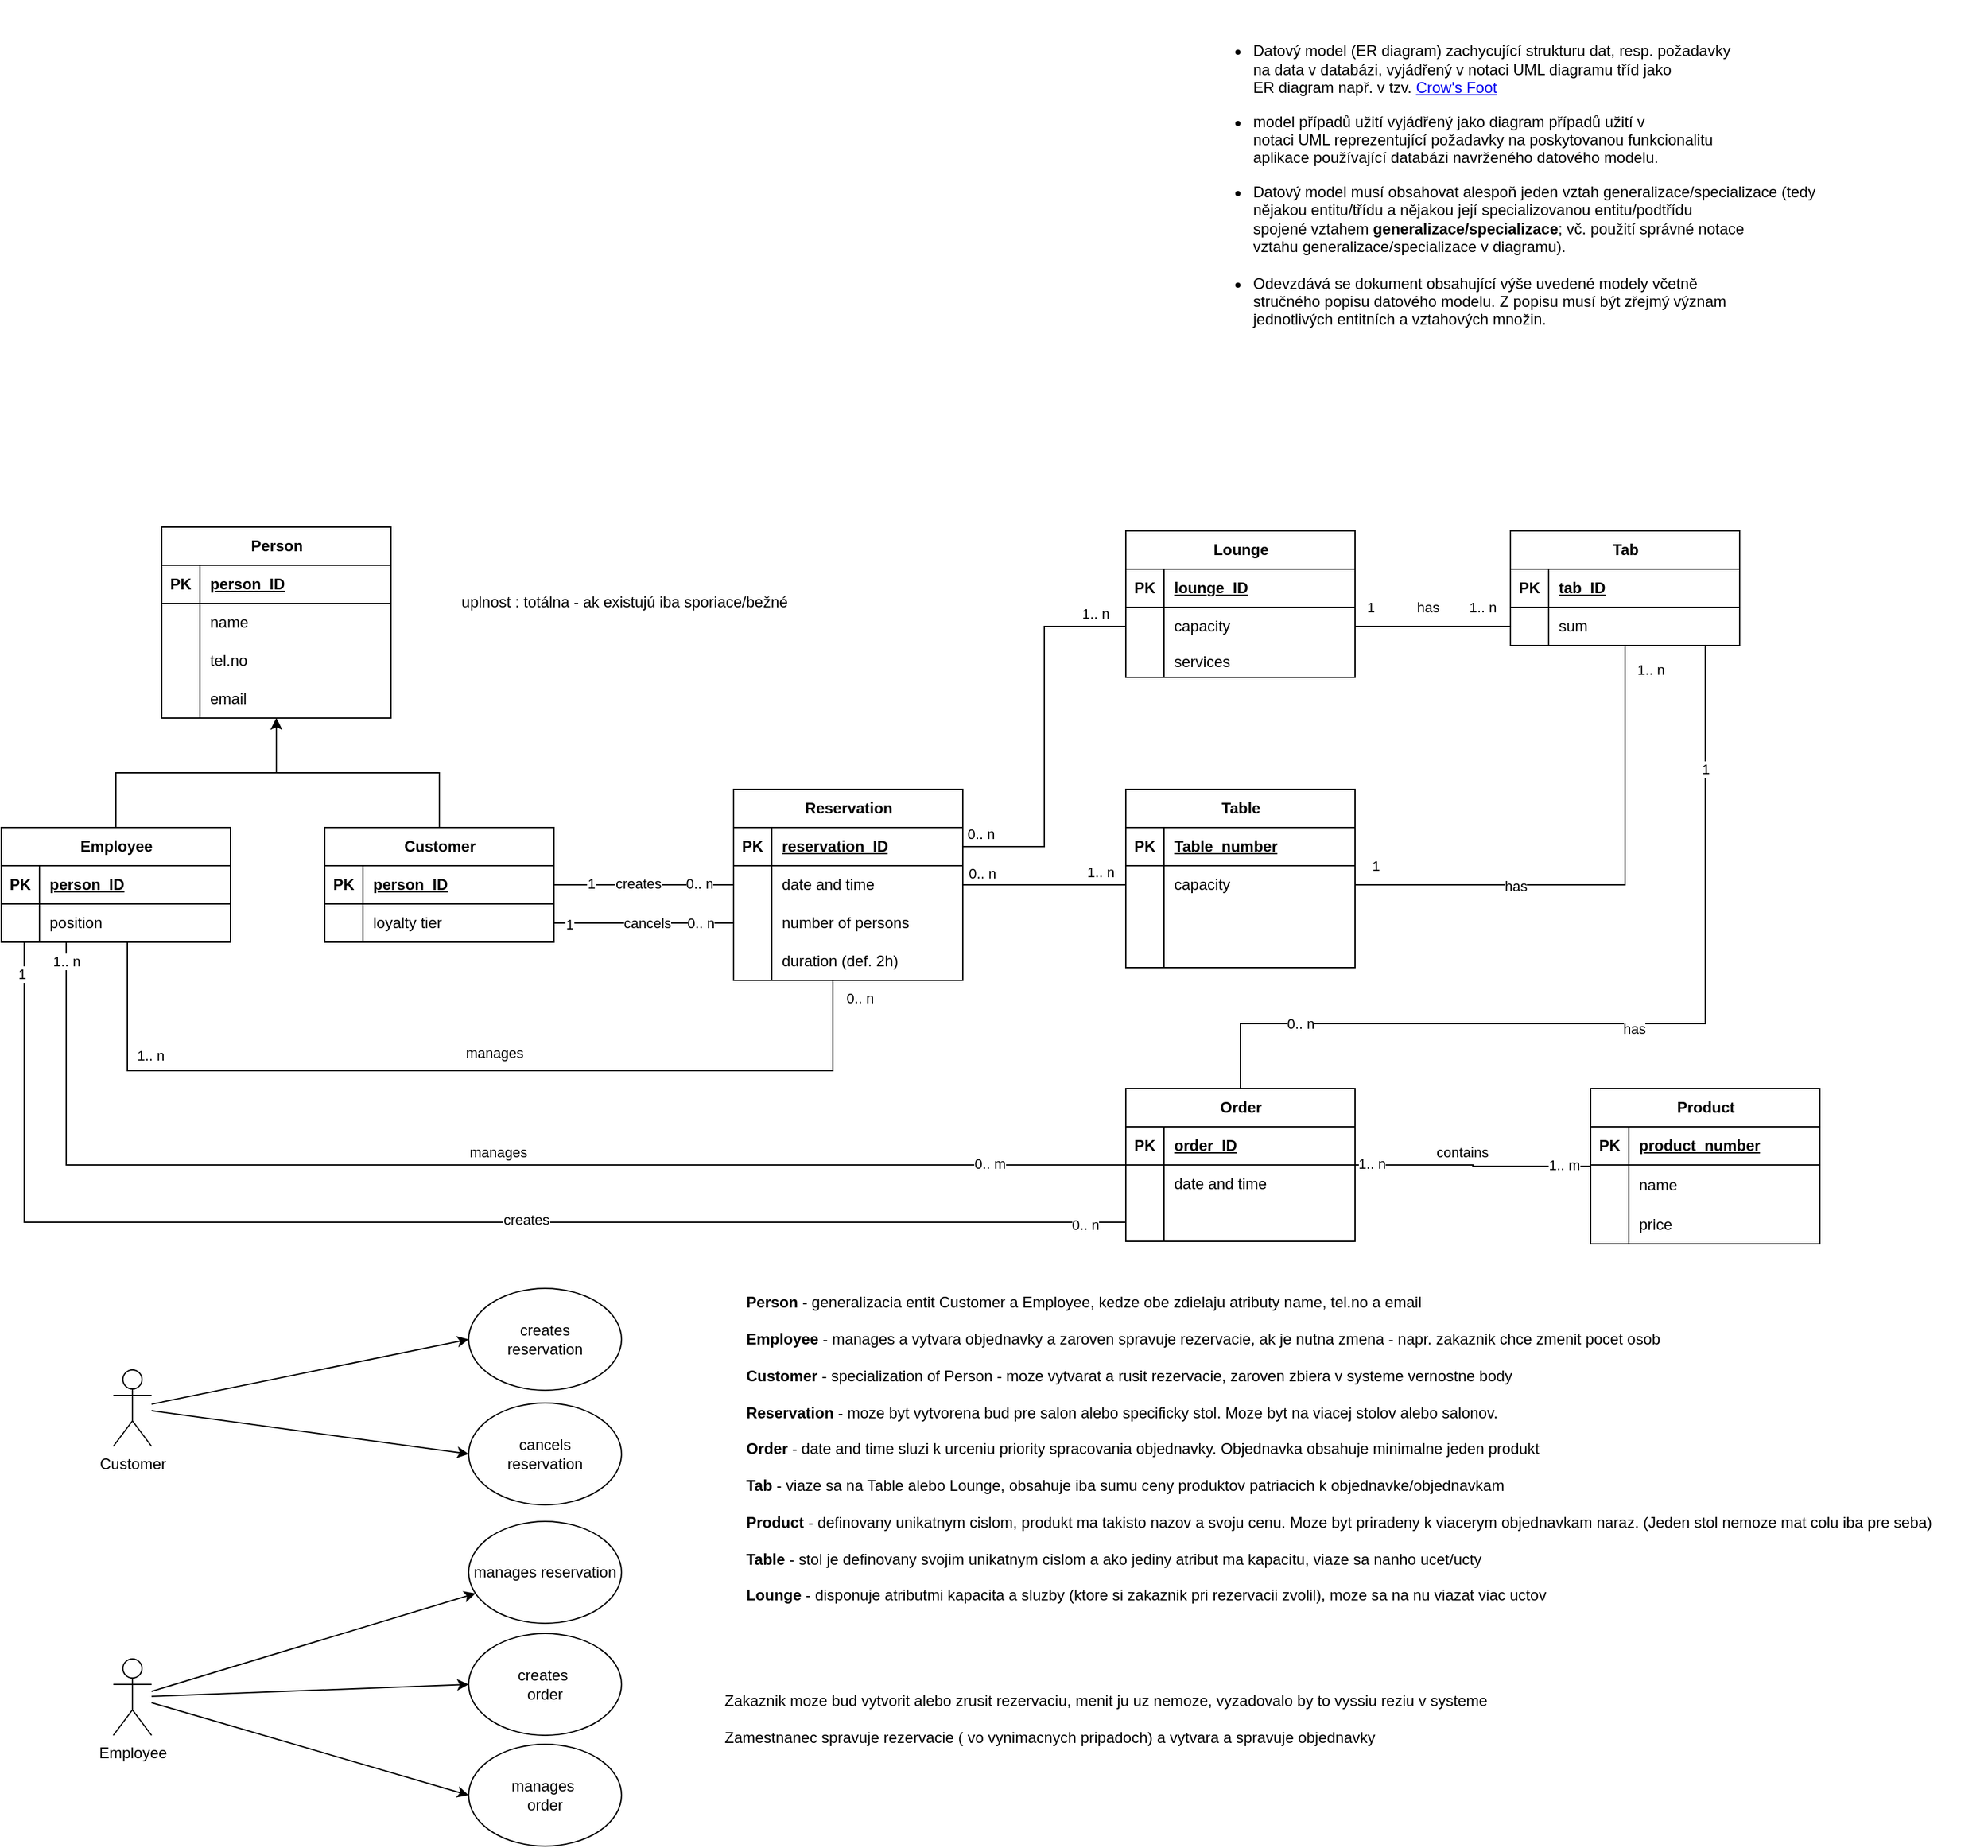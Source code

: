 <mxfile version="26.1.0">
  <diagram id="R2lEEEUBdFMjLlhIrx00" name="Page-1">
    <mxGraphModel dx="3267" dy="1319" grid="0" gridSize="10" guides="1" tooltips="1" connect="1" arrows="1" fold="1" page="1" pageScale="1" pageWidth="827" pageHeight="1169" math="0" shadow="0" extFonts="Permanent Marker^https://fonts.googleapis.com/css?family=Permanent+Marker">
      <root>
        <mxCell id="0" />
        <mxCell id="1" parent="0" />
        <UserObject label="&lt;ul id=&quot;yui_3_18_1_1_1740597586929_71&quot;&gt;&lt;br&gt;&lt;li id=&quot;yui_3_18_1_1_1740597586929_70&quot;&gt;Datový model (ER diagram) zachycující strukturu dat, resp. požadavky&lt;br&gt; na data v databázi, vyjádřený v notaci UML diagramu tříd jako &lt;br&gt;ER diagram např. v tzv. &lt;a href=&quot;https://cs.wikipedia.org/wiki/Entity-relationship_model#Crow.27s_Foot&quot;&gt;Crow&#39;s Foot&lt;/a&gt;&lt;/li&gt;&lt;/ul&gt;&lt;ul id=&quot;yui_3_18_1_1_1740597586929_71&quot;&gt;&lt;li id=&quot;yui_3_18_1_1_1740597586929_70&quot;&gt;model případů užití vyjádřený jako diagram případů užití v &lt;br&gt;notaci UML reprezentující požadavky na poskytovanou funkcionalitu &lt;br&gt;aplikace používající databázi navrženého datového modelu. &lt;br&gt;&lt;/li&gt;&lt;/ul&gt;&lt;ul id=&quot;yui_3_18_1_1_1740597586929_71&quot;&gt;&lt;li id=&quot;yui_3_18_1_1_1740597586929_70&quot;&gt;Datový model musí obsahovat alespoň jeden vztah generalizace/specializace (tedy &lt;br&gt;nějakou entitu/třídu a nějakou její specializovanou entitu/podtřídu &lt;br&gt;spojené vztahem &lt;b&gt;generalizace/specializace&lt;/b&gt;; vč. použití správné notace &lt;br&gt;vztahu generalizace/specializace v diagramu).&lt;/li&gt;&lt;br&gt;&lt;li&gt;Odevzdává se dokument obsahující výše uvedené modely včetně &lt;br&gt;stručného popisu datového modelu. Z popisu musí být zřejmý význam &lt;br&gt;jednotlivých entitních a vztahových množin. &lt;/li&gt;&lt;/ul&gt;" id="PbNJtM7zfG2WfMYHAGxu-69">
          <mxCell style="text;whiteSpace=wrap;html=1;" parent="1" vertex="1">
            <mxGeometry x="218" y="45" width="560" height="260" as="geometry" />
          </mxCell>
        </UserObject>
        <mxCell id="R0sbE4rKCFODCUOeHEeG-19" style="edgeStyle=orthogonalEdgeStyle;rounded=0;orthogonalLoop=1;jettySize=auto;html=1;" parent="1" source="PbNJtM7zfG2WfMYHAGxu-70" target="R0sbE4rKCFODCUOeHEeG-6" edge="1">
          <mxGeometry relative="1" as="geometry" />
        </mxCell>
        <mxCell id="PbNJtM7zfG2WfMYHAGxu-70" value="&lt;div&gt;Customer&lt;/div&gt;" style="shape=table;startSize=30;container=1;collapsible=1;childLayout=tableLayout;fixedRows=1;rowLines=0;fontStyle=1;align=center;resizeLast=1;html=1;" parent="1" vertex="1">
          <mxGeometry x="-469" y="695" width="180" height="90" as="geometry" />
        </mxCell>
        <mxCell id="PbNJtM7zfG2WfMYHAGxu-71" value="" style="shape=tableRow;horizontal=0;startSize=0;swimlaneHead=0;swimlaneBody=0;fillColor=none;collapsible=0;dropTarget=0;points=[[0,0.5],[1,0.5]];portConstraint=eastwest;top=0;left=0;right=0;bottom=1;" parent="PbNJtM7zfG2WfMYHAGxu-70" vertex="1">
          <mxGeometry y="30" width="180" height="30" as="geometry" />
        </mxCell>
        <mxCell id="PbNJtM7zfG2WfMYHAGxu-72" value="PK" style="shape=partialRectangle;connectable=0;fillColor=none;top=0;left=0;bottom=0;right=0;fontStyle=1;overflow=hidden;whiteSpace=wrap;html=1;" parent="PbNJtM7zfG2WfMYHAGxu-71" vertex="1">
          <mxGeometry width="30" height="30" as="geometry">
            <mxRectangle width="30" height="30" as="alternateBounds" />
          </mxGeometry>
        </mxCell>
        <mxCell id="PbNJtM7zfG2WfMYHAGxu-73" value="person_ID" style="shape=partialRectangle;connectable=0;fillColor=none;top=0;left=0;bottom=0;right=0;align=left;spacingLeft=6;fontStyle=5;overflow=hidden;whiteSpace=wrap;html=1;" parent="PbNJtM7zfG2WfMYHAGxu-71" vertex="1">
          <mxGeometry x="30" width="150" height="30" as="geometry">
            <mxRectangle width="150" height="30" as="alternateBounds" />
          </mxGeometry>
        </mxCell>
        <mxCell id="PbNJtM7zfG2WfMYHAGxu-74" value="" style="shape=tableRow;horizontal=0;startSize=0;swimlaneHead=0;swimlaneBody=0;fillColor=none;collapsible=0;dropTarget=0;points=[[0,0.5],[1,0.5]];portConstraint=eastwest;top=0;left=0;right=0;bottom=0;" parent="PbNJtM7zfG2WfMYHAGxu-70" vertex="1">
          <mxGeometry y="60" width="180" height="30" as="geometry" />
        </mxCell>
        <mxCell id="PbNJtM7zfG2WfMYHAGxu-75" value="" style="shape=partialRectangle;connectable=0;fillColor=none;top=0;left=0;bottom=0;right=0;editable=1;overflow=hidden;whiteSpace=wrap;html=1;" parent="PbNJtM7zfG2WfMYHAGxu-74" vertex="1">
          <mxGeometry width="30" height="30" as="geometry">
            <mxRectangle width="30" height="30" as="alternateBounds" />
          </mxGeometry>
        </mxCell>
        <mxCell id="PbNJtM7zfG2WfMYHAGxu-76" value="loyalty tier" style="shape=partialRectangle;connectable=0;fillColor=none;top=0;left=0;bottom=0;right=0;align=left;spacingLeft=6;overflow=hidden;whiteSpace=wrap;html=1;" parent="PbNJtM7zfG2WfMYHAGxu-74" vertex="1">
          <mxGeometry x="30" width="150" height="30" as="geometry">
            <mxRectangle width="150" height="30" as="alternateBounds" />
          </mxGeometry>
        </mxCell>
        <mxCell id="G8_qOVzDnZ8bcjeu0tP2-45" style="edgeStyle=orthogonalEdgeStyle;rounded=0;orthogonalLoop=1;jettySize=auto;html=1;endArrow=none;endFill=0;" parent="1" source="PbNJtM7zfG2WfMYHAGxu-83" target="PbNJtM7zfG2WfMYHAGxu-100" edge="1">
          <mxGeometry relative="1" as="geometry" />
        </mxCell>
        <mxCell id="G8_qOVzDnZ8bcjeu0tP2-46" value="0.. n" style="edgeLabel;html=1;align=center;verticalAlign=middle;resizable=0;points=[];" parent="G8_qOVzDnZ8bcjeu0tP2-45" vertex="1" connectable="0">
          <mxGeometry x="-0.819" y="2" relative="1" as="geometry">
            <mxPoint x="3" y="-7" as="offset" />
          </mxGeometry>
        </mxCell>
        <mxCell id="G8_qOVzDnZ8bcjeu0tP2-47" value="1.. n" style="edgeLabel;html=1;align=center;verticalAlign=middle;resizable=0;points=[];" parent="G8_qOVzDnZ8bcjeu0tP2-45" vertex="1" connectable="0">
          <mxGeometry x="0.595" y="2" relative="1" as="geometry">
            <mxPoint x="6" y="-8" as="offset" />
          </mxGeometry>
        </mxCell>
        <mxCell id="PbNJtM7zfG2WfMYHAGxu-83" value="Reservation" style="shape=table;startSize=30;container=1;collapsible=1;childLayout=tableLayout;fixedRows=1;rowLines=0;fontStyle=1;align=center;resizeLast=1;html=1;" parent="1" vertex="1">
          <mxGeometry x="-148" y="665.02" width="180" height="150" as="geometry" />
        </mxCell>
        <mxCell id="PbNJtM7zfG2WfMYHAGxu-84" value="" style="shape=tableRow;horizontal=0;startSize=0;swimlaneHead=0;swimlaneBody=0;fillColor=none;collapsible=0;dropTarget=0;points=[[0,0.5],[1,0.5]];portConstraint=eastwest;top=0;left=0;right=0;bottom=1;" parent="PbNJtM7zfG2WfMYHAGxu-83" vertex="1">
          <mxGeometry y="30" width="180" height="30" as="geometry" />
        </mxCell>
        <mxCell id="PbNJtM7zfG2WfMYHAGxu-85" value="PK" style="shape=partialRectangle;connectable=0;fillColor=none;top=0;left=0;bottom=0;right=0;fontStyle=1;overflow=hidden;whiteSpace=wrap;html=1;" parent="PbNJtM7zfG2WfMYHAGxu-84" vertex="1">
          <mxGeometry width="30" height="30" as="geometry">
            <mxRectangle width="30" height="30" as="alternateBounds" />
          </mxGeometry>
        </mxCell>
        <mxCell id="PbNJtM7zfG2WfMYHAGxu-86" value="reservation_ID" style="shape=partialRectangle;connectable=0;fillColor=none;top=0;left=0;bottom=0;right=0;align=left;spacingLeft=6;fontStyle=5;overflow=hidden;whiteSpace=wrap;html=1;" parent="PbNJtM7zfG2WfMYHAGxu-84" vertex="1">
          <mxGeometry x="30" width="150" height="30" as="geometry">
            <mxRectangle width="150" height="30" as="alternateBounds" />
          </mxGeometry>
        </mxCell>
        <mxCell id="PbNJtM7zfG2WfMYHAGxu-87" value="" style="shape=tableRow;horizontal=0;startSize=0;swimlaneHead=0;swimlaneBody=0;fillColor=none;collapsible=0;dropTarget=0;points=[[0,0.5],[1,0.5]];portConstraint=eastwest;top=0;left=0;right=0;bottom=0;" parent="PbNJtM7zfG2WfMYHAGxu-83" vertex="1">
          <mxGeometry y="60" width="180" height="30" as="geometry" />
        </mxCell>
        <mxCell id="PbNJtM7zfG2WfMYHAGxu-88" value="" style="shape=partialRectangle;connectable=0;fillColor=none;top=0;left=0;bottom=0;right=0;editable=1;overflow=hidden;whiteSpace=wrap;html=1;" parent="PbNJtM7zfG2WfMYHAGxu-87" vertex="1">
          <mxGeometry width="30" height="30" as="geometry">
            <mxRectangle width="30" height="30" as="alternateBounds" />
          </mxGeometry>
        </mxCell>
        <mxCell id="PbNJtM7zfG2WfMYHAGxu-89" value="d&lt;span style=&quot;background-color: transparent; color: light-dark(rgb(0, 0, 0), rgb(255, 255, 255));&quot;&gt;ate and time&lt;/span&gt;" style="shape=partialRectangle;connectable=0;fillColor=none;top=0;left=0;bottom=0;right=0;align=left;spacingLeft=6;overflow=hidden;whiteSpace=wrap;html=1;" parent="PbNJtM7zfG2WfMYHAGxu-87" vertex="1">
          <mxGeometry x="30" width="150" height="30" as="geometry">
            <mxRectangle width="150" height="30" as="alternateBounds" />
          </mxGeometry>
        </mxCell>
        <mxCell id="PbNJtM7zfG2WfMYHAGxu-90" value="" style="shape=tableRow;horizontal=0;startSize=0;swimlaneHead=0;swimlaneBody=0;fillColor=none;collapsible=0;dropTarget=0;points=[[0,0.5],[1,0.5]];portConstraint=eastwest;top=0;left=0;right=0;bottom=0;" parent="PbNJtM7zfG2WfMYHAGxu-83" vertex="1">
          <mxGeometry y="90" width="180" height="30" as="geometry" />
        </mxCell>
        <mxCell id="PbNJtM7zfG2WfMYHAGxu-91" value="" style="shape=partialRectangle;connectable=0;fillColor=none;top=0;left=0;bottom=0;right=0;editable=1;overflow=hidden;whiteSpace=wrap;html=1;" parent="PbNJtM7zfG2WfMYHAGxu-90" vertex="1">
          <mxGeometry width="30" height="30" as="geometry">
            <mxRectangle width="30" height="30" as="alternateBounds" />
          </mxGeometry>
        </mxCell>
        <mxCell id="PbNJtM7zfG2WfMYHAGxu-92" value="number of persons" style="shape=partialRectangle;connectable=0;fillColor=none;top=0;left=0;bottom=0;right=0;align=left;spacingLeft=6;overflow=hidden;whiteSpace=wrap;html=1;" parent="PbNJtM7zfG2WfMYHAGxu-90" vertex="1">
          <mxGeometry x="30" width="150" height="30" as="geometry">
            <mxRectangle width="150" height="30" as="alternateBounds" />
          </mxGeometry>
        </mxCell>
        <mxCell id="PbNJtM7zfG2WfMYHAGxu-93" value="" style="shape=tableRow;horizontal=0;startSize=0;swimlaneHead=0;swimlaneBody=0;fillColor=none;collapsible=0;dropTarget=0;points=[[0,0.5],[1,0.5]];portConstraint=eastwest;top=0;left=0;right=0;bottom=0;" parent="PbNJtM7zfG2WfMYHAGxu-83" vertex="1">
          <mxGeometry y="120" width="180" height="30" as="geometry" />
        </mxCell>
        <mxCell id="PbNJtM7zfG2WfMYHAGxu-94" value="" style="shape=partialRectangle;connectable=0;fillColor=none;top=0;left=0;bottom=0;right=0;editable=1;overflow=hidden;whiteSpace=wrap;html=1;" parent="PbNJtM7zfG2WfMYHAGxu-93" vertex="1">
          <mxGeometry width="30" height="30" as="geometry">
            <mxRectangle width="30" height="30" as="alternateBounds" />
          </mxGeometry>
        </mxCell>
        <mxCell id="PbNJtM7zfG2WfMYHAGxu-95" value="duration (def. 2h)" style="shape=partialRectangle;connectable=0;fillColor=none;top=0;left=0;bottom=0;right=0;align=left;spacingLeft=6;overflow=hidden;whiteSpace=wrap;html=1;" parent="PbNJtM7zfG2WfMYHAGxu-93" vertex="1">
          <mxGeometry x="30" width="150" height="30" as="geometry">
            <mxRectangle width="150" height="30" as="alternateBounds" />
          </mxGeometry>
        </mxCell>
        <mxCell id="PbNJtM7zfG2WfMYHAGxu-96" value="Table" style="shape=table;startSize=30;container=1;collapsible=1;childLayout=tableLayout;fixedRows=1;rowLines=0;fontStyle=1;align=center;resizeLast=1;html=1;" parent="1" vertex="1">
          <mxGeometry x="160" y="665.02" width="180" height="140" as="geometry" />
        </mxCell>
        <mxCell id="PbNJtM7zfG2WfMYHAGxu-97" value="" style="shape=tableRow;horizontal=0;startSize=0;swimlaneHead=0;swimlaneBody=0;fillColor=none;collapsible=0;dropTarget=0;points=[[0,0.5],[1,0.5]];portConstraint=eastwest;top=0;left=0;right=0;bottom=1;" parent="PbNJtM7zfG2WfMYHAGxu-96" vertex="1">
          <mxGeometry y="30" width="180" height="30" as="geometry" />
        </mxCell>
        <mxCell id="PbNJtM7zfG2WfMYHAGxu-98" value="PK" style="shape=partialRectangle;connectable=0;fillColor=none;top=0;left=0;bottom=0;right=0;fontStyle=1;overflow=hidden;whiteSpace=wrap;html=1;" parent="PbNJtM7zfG2WfMYHAGxu-97" vertex="1">
          <mxGeometry width="30" height="30" as="geometry">
            <mxRectangle width="30" height="30" as="alternateBounds" />
          </mxGeometry>
        </mxCell>
        <mxCell id="PbNJtM7zfG2WfMYHAGxu-99" value="Table_number" style="shape=partialRectangle;connectable=0;fillColor=none;top=0;left=0;bottom=0;right=0;align=left;spacingLeft=6;fontStyle=5;overflow=hidden;whiteSpace=wrap;html=1;" parent="PbNJtM7zfG2WfMYHAGxu-97" vertex="1">
          <mxGeometry x="30" width="150" height="30" as="geometry">
            <mxRectangle width="150" height="30" as="alternateBounds" />
          </mxGeometry>
        </mxCell>
        <mxCell id="PbNJtM7zfG2WfMYHAGxu-100" value="" style="shape=tableRow;horizontal=0;startSize=0;swimlaneHead=0;swimlaneBody=0;fillColor=none;collapsible=0;dropTarget=0;points=[[0,0.5],[1,0.5]];portConstraint=eastwest;top=0;left=0;right=0;bottom=0;" parent="PbNJtM7zfG2WfMYHAGxu-96" vertex="1">
          <mxGeometry y="60" width="180" height="30" as="geometry" />
        </mxCell>
        <mxCell id="PbNJtM7zfG2WfMYHAGxu-101" value="" style="shape=partialRectangle;connectable=0;fillColor=none;top=0;left=0;bottom=0;right=0;editable=1;overflow=hidden;whiteSpace=wrap;html=1;" parent="PbNJtM7zfG2WfMYHAGxu-100" vertex="1">
          <mxGeometry width="30" height="30" as="geometry">
            <mxRectangle width="30" height="30" as="alternateBounds" />
          </mxGeometry>
        </mxCell>
        <mxCell id="PbNJtM7zfG2WfMYHAGxu-102" value="capacity" style="shape=partialRectangle;connectable=0;fillColor=none;top=0;left=0;bottom=0;right=0;align=left;spacingLeft=6;overflow=hidden;whiteSpace=wrap;html=1;" parent="PbNJtM7zfG2WfMYHAGxu-100" vertex="1">
          <mxGeometry x="30" width="150" height="30" as="geometry">
            <mxRectangle width="150" height="30" as="alternateBounds" />
          </mxGeometry>
        </mxCell>
        <mxCell id="PbNJtM7zfG2WfMYHAGxu-103" value="" style="shape=tableRow;horizontal=0;startSize=0;swimlaneHead=0;swimlaneBody=0;fillColor=none;collapsible=0;dropTarget=0;points=[[0,0.5],[1,0.5]];portConstraint=eastwest;top=0;left=0;right=0;bottom=0;" parent="PbNJtM7zfG2WfMYHAGxu-96" vertex="1">
          <mxGeometry y="90" width="180" height="30" as="geometry" />
        </mxCell>
        <mxCell id="PbNJtM7zfG2WfMYHAGxu-104" value="" style="shape=partialRectangle;connectable=0;fillColor=none;top=0;left=0;bottom=0;right=0;editable=1;overflow=hidden;whiteSpace=wrap;html=1;" parent="PbNJtM7zfG2WfMYHAGxu-103" vertex="1">
          <mxGeometry width="30" height="30" as="geometry">
            <mxRectangle width="30" height="30" as="alternateBounds" />
          </mxGeometry>
        </mxCell>
        <mxCell id="PbNJtM7zfG2WfMYHAGxu-105" value="" style="shape=partialRectangle;connectable=0;fillColor=none;top=0;left=0;bottom=0;right=0;align=left;spacingLeft=6;overflow=hidden;whiteSpace=wrap;html=1;" parent="PbNJtM7zfG2WfMYHAGxu-103" vertex="1">
          <mxGeometry x="30" width="150" height="30" as="geometry">
            <mxRectangle width="150" height="30" as="alternateBounds" />
          </mxGeometry>
        </mxCell>
        <mxCell id="PbNJtM7zfG2WfMYHAGxu-106" value="" style="shape=tableRow;horizontal=0;startSize=0;swimlaneHead=0;swimlaneBody=0;fillColor=none;collapsible=0;dropTarget=0;points=[[0,0.5],[1,0.5]];portConstraint=eastwest;top=0;left=0;right=0;bottom=0;" parent="PbNJtM7zfG2WfMYHAGxu-96" vertex="1">
          <mxGeometry y="120" width="180" height="20" as="geometry" />
        </mxCell>
        <mxCell id="PbNJtM7zfG2WfMYHAGxu-107" value="" style="shape=partialRectangle;connectable=0;fillColor=none;top=0;left=0;bottom=0;right=0;editable=1;overflow=hidden;whiteSpace=wrap;html=1;" parent="PbNJtM7zfG2WfMYHAGxu-106" vertex="1">
          <mxGeometry width="30" height="20" as="geometry">
            <mxRectangle width="30" height="20" as="alternateBounds" />
          </mxGeometry>
        </mxCell>
        <mxCell id="PbNJtM7zfG2WfMYHAGxu-108" value="" style="shape=partialRectangle;connectable=0;fillColor=none;top=0;left=0;bottom=0;right=0;align=left;spacingLeft=6;overflow=hidden;whiteSpace=wrap;html=1;" parent="PbNJtM7zfG2WfMYHAGxu-106" vertex="1">
          <mxGeometry x="30" width="150" height="20" as="geometry">
            <mxRectangle width="150" height="20" as="alternateBounds" />
          </mxGeometry>
        </mxCell>
        <mxCell id="PbNJtM7zfG2WfMYHAGxu-122" value="Product" style="shape=table;startSize=30;container=1;collapsible=1;childLayout=tableLayout;fixedRows=1;rowLines=0;fontStyle=1;align=center;resizeLast=1;html=1;" parent="1" vertex="1">
          <mxGeometry x="525" y="900" width="180" height="122.042" as="geometry">
            <mxRectangle x="380" y="340" width="80" height="30" as="alternateBounds" />
          </mxGeometry>
        </mxCell>
        <mxCell id="PbNJtM7zfG2WfMYHAGxu-123" value="" style="shape=tableRow;horizontal=0;startSize=0;swimlaneHead=0;swimlaneBody=0;fillColor=none;collapsible=0;dropTarget=0;points=[[0,0.5],[1,0.5]];portConstraint=eastwest;top=0;left=0;right=0;bottom=1;" parent="PbNJtM7zfG2WfMYHAGxu-122" vertex="1">
          <mxGeometry y="30" width="180" height="30" as="geometry" />
        </mxCell>
        <mxCell id="PbNJtM7zfG2WfMYHAGxu-124" value="PK" style="shape=partialRectangle;connectable=0;fillColor=none;top=0;left=0;bottom=0;right=0;fontStyle=1;overflow=hidden;whiteSpace=wrap;html=1;" parent="PbNJtM7zfG2WfMYHAGxu-123" vertex="1">
          <mxGeometry width="30" height="30" as="geometry">
            <mxRectangle width="30" height="30" as="alternateBounds" />
          </mxGeometry>
        </mxCell>
        <mxCell id="PbNJtM7zfG2WfMYHAGxu-125" value="product_number" style="shape=partialRectangle;connectable=0;fillColor=none;top=0;left=0;bottom=0;right=0;align=left;spacingLeft=6;fontStyle=5;overflow=hidden;whiteSpace=wrap;html=1;" parent="PbNJtM7zfG2WfMYHAGxu-123" vertex="1">
          <mxGeometry x="30" width="150" height="30" as="geometry">
            <mxRectangle width="150" height="30" as="alternateBounds" />
          </mxGeometry>
        </mxCell>
        <mxCell id="PbNJtM7zfG2WfMYHAGxu-126" value="" style="shape=tableRow;horizontal=0;startSize=0;swimlaneHead=0;swimlaneBody=0;fillColor=none;collapsible=0;dropTarget=0;points=[[0,0.5],[1,0.5]];portConstraint=eastwest;top=0;left=0;right=0;bottom=0;" parent="PbNJtM7zfG2WfMYHAGxu-122" vertex="1">
          <mxGeometry y="60" width="180" height="32" as="geometry" />
        </mxCell>
        <mxCell id="PbNJtM7zfG2WfMYHAGxu-127" value="" style="shape=partialRectangle;connectable=0;fillColor=none;top=0;left=0;bottom=0;right=0;editable=1;overflow=hidden;whiteSpace=wrap;html=1;" parent="PbNJtM7zfG2WfMYHAGxu-126" vertex="1">
          <mxGeometry width="30" height="32" as="geometry">
            <mxRectangle width="30" height="32" as="alternateBounds" />
          </mxGeometry>
        </mxCell>
        <mxCell id="PbNJtM7zfG2WfMYHAGxu-128" value="name" style="shape=partialRectangle;connectable=0;fillColor=none;top=0;left=0;bottom=0;right=0;align=left;spacingLeft=6;overflow=hidden;whiteSpace=wrap;html=1;" parent="PbNJtM7zfG2WfMYHAGxu-126" vertex="1">
          <mxGeometry x="30" width="150" height="32" as="geometry">
            <mxRectangle width="150" height="32" as="alternateBounds" />
          </mxGeometry>
        </mxCell>
        <mxCell id="PbNJtM7zfG2WfMYHAGxu-129" value="" style="shape=tableRow;horizontal=0;startSize=0;swimlaneHead=0;swimlaneBody=0;fillColor=none;collapsible=0;dropTarget=0;points=[[0,0.5],[1,0.5]];portConstraint=eastwest;top=0;left=0;right=0;bottom=0;" parent="PbNJtM7zfG2WfMYHAGxu-122" vertex="1">
          <mxGeometry y="92" width="180" height="30" as="geometry" />
        </mxCell>
        <mxCell id="PbNJtM7zfG2WfMYHAGxu-130" value="" style="shape=partialRectangle;connectable=0;fillColor=none;top=0;left=0;bottom=0;right=0;editable=1;overflow=hidden;whiteSpace=wrap;html=1;" parent="PbNJtM7zfG2WfMYHAGxu-129" vertex="1">
          <mxGeometry width="30" height="30" as="geometry">
            <mxRectangle width="30" height="30" as="alternateBounds" />
          </mxGeometry>
        </mxCell>
        <mxCell id="PbNJtM7zfG2WfMYHAGxu-131" value="price" style="shape=partialRectangle;connectable=0;fillColor=none;top=0;left=0;bottom=0;right=0;align=left;spacingLeft=6;overflow=hidden;whiteSpace=wrap;html=1;" parent="PbNJtM7zfG2WfMYHAGxu-129" vertex="1">
          <mxGeometry x="30" width="150" height="30" as="geometry">
            <mxRectangle width="150" height="30" as="alternateBounds" />
          </mxGeometry>
        </mxCell>
        <mxCell id="G8_qOVzDnZ8bcjeu0tP2-33" style="edgeStyle=orthogonalEdgeStyle;rounded=0;orthogonalLoop=1;jettySize=auto;html=1;endArrow=none;endFill=0;" parent="1" source="ev-QNoOPe0kuKehV-vWC-1" target="G8_qOVzDnZ8bcjeu0tP2-16" edge="1">
          <mxGeometry relative="1" as="geometry">
            <Array as="points">
              <mxPoint x="-672" y="960" />
            </Array>
          </mxGeometry>
        </mxCell>
        <mxCell id="G8_qOVzDnZ8bcjeu0tP2-34" value="1.. n" style="edgeLabel;html=1;align=center;verticalAlign=middle;resizable=0;points=[];" parent="G8_qOVzDnZ8bcjeu0tP2-33" vertex="1" connectable="0">
          <mxGeometry x="0.822" y="-1" relative="1" as="geometry">
            <mxPoint x="-1" y="-75" as="offset" />
          </mxGeometry>
        </mxCell>
        <mxCell id="G8_qOVzDnZ8bcjeu0tP2-35" value="0.. m" style="edgeLabel;html=1;align=center;verticalAlign=middle;resizable=0;points=[];" parent="G8_qOVzDnZ8bcjeu0tP2-33" vertex="1" connectable="0">
          <mxGeometry x="-0.787" y="-1" relative="1" as="geometry">
            <mxPoint as="offset" />
          </mxGeometry>
        </mxCell>
        <mxCell id="G8_qOVzDnZ8bcjeu0tP2-36" value="manages" style="edgeLabel;html=1;align=center;verticalAlign=middle;resizable=0;points=[];" parent="G8_qOVzDnZ8bcjeu0tP2-33" vertex="1" connectable="0">
          <mxGeometry x="-0.021" y="1" relative="1" as="geometry">
            <mxPoint y="-11" as="offset" />
          </mxGeometry>
        </mxCell>
        <mxCell id="G8_qOVzDnZ8bcjeu0tP2-38" style="edgeStyle=orthogonalEdgeStyle;rounded=0;orthogonalLoop=1;jettySize=auto;html=1;endArrow=none;endFill=0;" parent="1" source="ev-QNoOPe0kuKehV-vWC-1" target="PbNJtM7zfG2WfMYHAGxu-122" edge="1">
          <mxGeometry relative="1" as="geometry" />
        </mxCell>
        <mxCell id="G8_qOVzDnZ8bcjeu0tP2-39" value="1.. m" style="edgeLabel;html=1;align=center;verticalAlign=middle;resizable=0;points=[];" parent="G8_qOVzDnZ8bcjeu0tP2-38" vertex="1" connectable="0">
          <mxGeometry x="0.774" y="1" relative="1" as="geometry">
            <mxPoint as="offset" />
          </mxGeometry>
        </mxCell>
        <mxCell id="G8_qOVzDnZ8bcjeu0tP2-40" value="1.. n" style="edgeLabel;html=1;align=center;verticalAlign=middle;resizable=0;points=[];" parent="G8_qOVzDnZ8bcjeu0tP2-38" vertex="1" connectable="0">
          <mxGeometry x="-0.86" y="1" relative="1" as="geometry">
            <mxPoint as="offset" />
          </mxGeometry>
        </mxCell>
        <mxCell id="G8_qOVzDnZ8bcjeu0tP2-41" value="contains" style="edgeLabel;html=1;align=center;verticalAlign=middle;resizable=0;points=[];" parent="G8_qOVzDnZ8bcjeu0tP2-38" vertex="1" connectable="0">
          <mxGeometry x="-0.103" y="-1" relative="1" as="geometry">
            <mxPoint y="-11" as="offset" />
          </mxGeometry>
        </mxCell>
        <mxCell id="4YvVD3O5iODfQbF_6y3F-6" style="edgeStyle=orthogonalEdgeStyle;rounded=0;orthogonalLoop=1;jettySize=auto;html=1;endArrow=none;startFill=0;" edge="1" parent="1" source="ev-QNoOPe0kuKehV-vWC-1" target="ev-QNoOPe0kuKehV-vWC-40">
          <mxGeometry relative="1" as="geometry">
            <Array as="points">
              <mxPoint x="250" y="849" />
              <mxPoint x="615" y="849" />
            </Array>
          </mxGeometry>
        </mxCell>
        <mxCell id="4YvVD3O5iODfQbF_6y3F-7" value="has" style="edgeLabel;html=1;align=center;verticalAlign=middle;resizable=0;points=[];" vertex="1" connectable="0" parent="4YvVD3O5iODfQbF_6y3F-6">
          <mxGeometry x="0.008" y="-4" relative="1" as="geometry">
            <mxPoint as="offset" />
          </mxGeometry>
        </mxCell>
        <mxCell id="4YvVD3O5iODfQbF_6y3F-8" value="0.. n" style="edgeLabel;html=1;align=center;verticalAlign=middle;resizable=0;points=[];" vertex="1" connectable="0" parent="4YvVD3O5iODfQbF_6y3F-6">
          <mxGeometry x="-0.725" relative="1" as="geometry">
            <mxPoint as="offset" />
          </mxGeometry>
        </mxCell>
        <mxCell id="4YvVD3O5iODfQbF_6y3F-9" value="1" style="edgeLabel;html=1;align=center;verticalAlign=middle;resizable=0;points=[];" vertex="1" connectable="0" parent="4YvVD3O5iODfQbF_6y3F-6">
          <mxGeometry x="0.728" relative="1" as="geometry">
            <mxPoint as="offset" />
          </mxGeometry>
        </mxCell>
        <mxCell id="ev-QNoOPe0kuKehV-vWC-1" value="Order" style="shape=table;startSize=30;container=1;collapsible=1;childLayout=tableLayout;fixedRows=1;rowLines=0;fontStyle=1;align=center;resizeLast=1;html=1;" parent="1" vertex="1">
          <mxGeometry x="160" y="900" width="180" height="120" as="geometry" />
        </mxCell>
        <mxCell id="ev-QNoOPe0kuKehV-vWC-2" value="" style="shape=tableRow;horizontal=0;startSize=0;swimlaneHead=0;swimlaneBody=0;fillColor=none;collapsible=0;dropTarget=0;points=[[0,0.5],[1,0.5]];portConstraint=eastwest;top=0;left=0;right=0;bottom=1;" parent="ev-QNoOPe0kuKehV-vWC-1" vertex="1">
          <mxGeometry y="30" width="180" height="30" as="geometry" />
        </mxCell>
        <mxCell id="ev-QNoOPe0kuKehV-vWC-3" value="PK" style="shape=partialRectangle;connectable=0;fillColor=none;top=0;left=0;bottom=0;right=0;fontStyle=1;overflow=hidden;whiteSpace=wrap;html=1;" parent="ev-QNoOPe0kuKehV-vWC-2" vertex="1">
          <mxGeometry width="30" height="30" as="geometry">
            <mxRectangle width="30" height="30" as="alternateBounds" />
          </mxGeometry>
        </mxCell>
        <mxCell id="ev-QNoOPe0kuKehV-vWC-4" value="order_ID" style="shape=partialRectangle;connectable=0;fillColor=none;top=0;left=0;bottom=0;right=0;align=left;spacingLeft=6;fontStyle=5;overflow=hidden;whiteSpace=wrap;html=1;" parent="ev-QNoOPe0kuKehV-vWC-2" vertex="1">
          <mxGeometry x="30" width="150" height="30" as="geometry">
            <mxRectangle width="150" height="30" as="alternateBounds" />
          </mxGeometry>
        </mxCell>
        <mxCell id="ev-QNoOPe0kuKehV-vWC-5" value="" style="shape=tableRow;horizontal=0;startSize=0;swimlaneHead=0;swimlaneBody=0;fillColor=none;collapsible=0;dropTarget=0;points=[[0,0.5],[1,0.5]];portConstraint=eastwest;top=0;left=0;right=0;bottom=0;" parent="ev-QNoOPe0kuKehV-vWC-1" vertex="1">
          <mxGeometry y="60" width="180" height="30" as="geometry" />
        </mxCell>
        <mxCell id="ev-QNoOPe0kuKehV-vWC-6" value="" style="shape=partialRectangle;connectable=0;fillColor=none;top=0;left=0;bottom=0;right=0;editable=1;overflow=hidden;whiteSpace=wrap;html=1;" parent="ev-QNoOPe0kuKehV-vWC-5" vertex="1">
          <mxGeometry width="30" height="30" as="geometry">
            <mxRectangle width="30" height="30" as="alternateBounds" />
          </mxGeometry>
        </mxCell>
        <mxCell id="ev-QNoOPe0kuKehV-vWC-7" value="date and time" style="shape=partialRectangle;connectable=0;fillColor=none;top=0;left=0;bottom=0;right=0;align=left;spacingLeft=6;overflow=hidden;whiteSpace=wrap;html=1;" parent="ev-QNoOPe0kuKehV-vWC-5" vertex="1">
          <mxGeometry x="30" width="150" height="30" as="geometry">
            <mxRectangle width="150" height="30" as="alternateBounds" />
          </mxGeometry>
        </mxCell>
        <mxCell id="ev-QNoOPe0kuKehV-vWC-8" value="" style="shape=tableRow;horizontal=0;startSize=0;swimlaneHead=0;swimlaneBody=0;fillColor=none;collapsible=0;dropTarget=0;points=[[0,0.5],[1,0.5]];portConstraint=eastwest;top=0;left=0;right=0;bottom=0;" parent="ev-QNoOPe0kuKehV-vWC-1" vertex="1">
          <mxGeometry y="90" width="180" height="30" as="geometry" />
        </mxCell>
        <mxCell id="ev-QNoOPe0kuKehV-vWC-9" value="" style="shape=partialRectangle;connectable=0;fillColor=none;top=0;left=0;bottom=0;right=0;editable=1;overflow=hidden;whiteSpace=wrap;html=1;" parent="ev-QNoOPe0kuKehV-vWC-8" vertex="1">
          <mxGeometry width="30" height="30" as="geometry">
            <mxRectangle width="30" height="30" as="alternateBounds" />
          </mxGeometry>
        </mxCell>
        <mxCell id="ev-QNoOPe0kuKehV-vWC-10" value="" style="shape=partialRectangle;connectable=0;fillColor=none;top=0;left=0;bottom=0;right=0;align=left;spacingLeft=6;overflow=hidden;whiteSpace=wrap;html=1;" parent="ev-QNoOPe0kuKehV-vWC-8" vertex="1">
          <mxGeometry x="30" width="150" height="30" as="geometry">
            <mxRectangle width="150" height="30" as="alternateBounds" />
          </mxGeometry>
        </mxCell>
        <mxCell id="ev-QNoOPe0kuKehV-vWC-27" value="&lt;div&gt;Lounge&lt;/div&gt;" style="shape=table;startSize=30;container=1;collapsible=1;childLayout=tableLayout;fixedRows=1;rowLines=0;fontStyle=1;align=center;resizeLast=1;html=1;" parent="1" vertex="1">
          <mxGeometry x="160" y="462" width="180" height="115" as="geometry" />
        </mxCell>
        <mxCell id="ev-QNoOPe0kuKehV-vWC-28" value="" style="shape=tableRow;horizontal=0;startSize=0;swimlaneHead=0;swimlaneBody=0;fillColor=none;collapsible=0;dropTarget=0;points=[[0,0.5],[1,0.5]];portConstraint=eastwest;top=0;left=0;right=0;bottom=1;" parent="ev-QNoOPe0kuKehV-vWC-27" vertex="1">
          <mxGeometry y="30" width="180" height="30" as="geometry" />
        </mxCell>
        <mxCell id="ev-QNoOPe0kuKehV-vWC-29" value="PK" style="shape=partialRectangle;connectable=0;fillColor=none;top=0;left=0;bottom=0;right=0;fontStyle=1;overflow=hidden;whiteSpace=wrap;html=1;" parent="ev-QNoOPe0kuKehV-vWC-28" vertex="1">
          <mxGeometry width="30" height="30" as="geometry">
            <mxRectangle width="30" height="30" as="alternateBounds" />
          </mxGeometry>
        </mxCell>
        <mxCell id="ev-QNoOPe0kuKehV-vWC-30" value="&lt;div&gt;lounge_ID&lt;/div&gt;" style="shape=partialRectangle;connectable=0;fillColor=none;top=0;left=0;bottom=0;right=0;align=left;spacingLeft=6;fontStyle=5;overflow=hidden;whiteSpace=wrap;html=1;" parent="ev-QNoOPe0kuKehV-vWC-28" vertex="1">
          <mxGeometry x="30" width="150" height="30" as="geometry">
            <mxRectangle width="150" height="30" as="alternateBounds" />
          </mxGeometry>
        </mxCell>
        <mxCell id="ev-QNoOPe0kuKehV-vWC-31" value="" style="shape=tableRow;horizontal=0;startSize=0;swimlaneHead=0;swimlaneBody=0;fillColor=none;collapsible=0;dropTarget=0;points=[[0,0.5],[1,0.5]];portConstraint=eastwest;top=0;left=0;right=0;bottom=0;" parent="ev-QNoOPe0kuKehV-vWC-27" vertex="1">
          <mxGeometry y="60" width="180" height="30" as="geometry" />
        </mxCell>
        <mxCell id="ev-QNoOPe0kuKehV-vWC-32" value="" style="shape=partialRectangle;connectable=0;fillColor=none;top=0;left=0;bottom=0;right=0;editable=1;overflow=hidden;whiteSpace=wrap;html=1;" parent="ev-QNoOPe0kuKehV-vWC-31" vertex="1">
          <mxGeometry width="30" height="30" as="geometry">
            <mxRectangle width="30" height="30" as="alternateBounds" />
          </mxGeometry>
        </mxCell>
        <mxCell id="ev-QNoOPe0kuKehV-vWC-33" value="&lt;div&gt;capacity&lt;/div&gt;" style="shape=partialRectangle;connectable=0;fillColor=none;top=0;left=0;bottom=0;right=0;align=left;spacingLeft=6;overflow=hidden;whiteSpace=wrap;html=1;" parent="ev-QNoOPe0kuKehV-vWC-31" vertex="1">
          <mxGeometry x="30" width="150" height="30" as="geometry">
            <mxRectangle width="150" height="30" as="alternateBounds" />
          </mxGeometry>
        </mxCell>
        <mxCell id="ev-QNoOPe0kuKehV-vWC-34" value="" style="shape=tableRow;horizontal=0;startSize=0;swimlaneHead=0;swimlaneBody=0;fillColor=none;collapsible=0;dropTarget=0;points=[[0,0.5],[1,0.5]];portConstraint=eastwest;top=0;left=0;right=0;bottom=0;" parent="ev-QNoOPe0kuKehV-vWC-27" vertex="1">
          <mxGeometry y="90" width="180" height="25" as="geometry" />
        </mxCell>
        <mxCell id="ev-QNoOPe0kuKehV-vWC-35" value="" style="shape=partialRectangle;connectable=0;fillColor=none;top=0;left=0;bottom=0;right=0;editable=1;overflow=hidden;whiteSpace=wrap;html=1;" parent="ev-QNoOPe0kuKehV-vWC-34" vertex="1">
          <mxGeometry width="30" height="25" as="geometry">
            <mxRectangle width="30" height="25" as="alternateBounds" />
          </mxGeometry>
        </mxCell>
        <mxCell id="ev-QNoOPe0kuKehV-vWC-36" value="services" style="shape=partialRectangle;connectable=0;fillColor=none;top=0;left=0;bottom=0;right=0;align=left;spacingLeft=6;overflow=hidden;whiteSpace=wrap;html=1;" parent="ev-QNoOPe0kuKehV-vWC-34" vertex="1">
          <mxGeometry x="30" width="150" height="25" as="geometry">
            <mxRectangle width="150" height="25" as="alternateBounds" />
          </mxGeometry>
        </mxCell>
        <mxCell id="ev-QNoOPe0kuKehV-vWC-40" value="&lt;div&gt;Tab&lt;/div&gt;" style="shape=table;startSize=30;container=1;collapsible=1;childLayout=tableLayout;fixedRows=1;rowLines=0;fontStyle=1;align=center;resizeLast=1;html=1;" parent="1" vertex="1">
          <mxGeometry x="462" y="462" width="180" height="90" as="geometry" />
        </mxCell>
        <mxCell id="ev-QNoOPe0kuKehV-vWC-41" value="" style="shape=tableRow;horizontal=0;startSize=0;swimlaneHead=0;swimlaneBody=0;fillColor=none;collapsible=0;dropTarget=0;points=[[0,0.5],[1,0.5]];portConstraint=eastwest;top=0;left=0;right=0;bottom=1;" parent="ev-QNoOPe0kuKehV-vWC-40" vertex="1">
          <mxGeometry y="30" width="180" height="30" as="geometry" />
        </mxCell>
        <mxCell id="ev-QNoOPe0kuKehV-vWC-42" value="PK" style="shape=partialRectangle;connectable=0;fillColor=none;top=0;left=0;bottom=0;right=0;fontStyle=1;overflow=hidden;whiteSpace=wrap;html=1;" parent="ev-QNoOPe0kuKehV-vWC-41" vertex="1">
          <mxGeometry width="30" height="30" as="geometry">
            <mxRectangle width="30" height="30" as="alternateBounds" />
          </mxGeometry>
        </mxCell>
        <mxCell id="ev-QNoOPe0kuKehV-vWC-43" value="&lt;div&gt;tab_ID&lt;/div&gt;" style="shape=partialRectangle;connectable=0;fillColor=none;top=0;left=0;bottom=0;right=0;align=left;spacingLeft=6;fontStyle=5;overflow=hidden;whiteSpace=wrap;html=1;" parent="ev-QNoOPe0kuKehV-vWC-41" vertex="1">
          <mxGeometry x="30" width="150" height="30" as="geometry">
            <mxRectangle width="150" height="30" as="alternateBounds" />
          </mxGeometry>
        </mxCell>
        <mxCell id="ev-QNoOPe0kuKehV-vWC-44" value="" style="shape=tableRow;horizontal=0;startSize=0;swimlaneHead=0;swimlaneBody=0;fillColor=none;collapsible=0;dropTarget=0;points=[[0,0.5],[1,0.5]];portConstraint=eastwest;top=0;left=0;right=0;bottom=0;" parent="ev-QNoOPe0kuKehV-vWC-40" vertex="1">
          <mxGeometry y="60" width="180" height="30" as="geometry" />
        </mxCell>
        <mxCell id="ev-QNoOPe0kuKehV-vWC-45" value="" style="shape=partialRectangle;connectable=0;fillColor=none;top=0;left=0;bottom=0;right=0;editable=1;overflow=hidden;whiteSpace=wrap;html=1;" parent="ev-QNoOPe0kuKehV-vWC-44" vertex="1">
          <mxGeometry width="30" height="30" as="geometry">
            <mxRectangle width="30" height="30" as="alternateBounds" />
          </mxGeometry>
        </mxCell>
        <mxCell id="ev-QNoOPe0kuKehV-vWC-46" value="sum" style="shape=partialRectangle;connectable=0;fillColor=none;top=0;left=0;bottom=0;right=0;align=left;spacingLeft=6;overflow=hidden;whiteSpace=wrap;html=1;" parent="ev-QNoOPe0kuKehV-vWC-44" vertex="1">
          <mxGeometry x="30" width="150" height="30" as="geometry">
            <mxRectangle width="150" height="30" as="alternateBounds" />
          </mxGeometry>
        </mxCell>
        <mxCell id="G8_qOVzDnZ8bcjeu0tP2-26" style="edgeStyle=orthogonalEdgeStyle;rounded=0;orthogonalLoop=1;jettySize=auto;html=1;entryX=0.5;entryY=1;entryDx=0;entryDy=0;endArrow=none;endFill=0;" parent="1" source="G8_qOVzDnZ8bcjeu0tP2-16" target="PbNJtM7zfG2WfMYHAGxu-83" edge="1">
          <mxGeometry relative="1" as="geometry">
            <Array as="points">
              <mxPoint x="-624" y="886" />
              <mxPoint x="-70" y="886" />
            </Array>
          </mxGeometry>
        </mxCell>
        <mxCell id="G8_qOVzDnZ8bcjeu0tP2-28" value="manages" style="edgeLabel;html=1;align=center;verticalAlign=middle;resizable=0;points=[];" parent="G8_qOVzDnZ8bcjeu0tP2-26" vertex="1" connectable="0">
          <mxGeometry x="0.063" y="-1" relative="1" as="geometry">
            <mxPoint x="-3" y="-15" as="offset" />
          </mxGeometry>
        </mxCell>
        <mxCell id="G8_qOVzDnZ8bcjeu0tP2-29" value="0.. n" style="edgeLabel;html=1;align=center;verticalAlign=middle;resizable=0;points=[];" parent="G8_qOVzDnZ8bcjeu0tP2-26" vertex="1" connectable="0">
          <mxGeometry x="0.707" relative="1" as="geometry">
            <mxPoint x="46" y="-57" as="offset" />
          </mxGeometry>
        </mxCell>
        <mxCell id="G8_qOVzDnZ8bcjeu0tP2-30" value="1.. n" style="edgeLabel;html=1;align=center;verticalAlign=middle;resizable=0;points=[];" parent="G8_qOVzDnZ8bcjeu0tP2-26" vertex="1" connectable="0">
          <mxGeometry x="-0.709" y="-1" relative="1" as="geometry">
            <mxPoint x="11" y="-13" as="offset" />
          </mxGeometry>
        </mxCell>
        <mxCell id="R0sbE4rKCFODCUOeHEeG-20" style="edgeStyle=orthogonalEdgeStyle;rounded=0;orthogonalLoop=1;jettySize=auto;html=1;" parent="1" source="G8_qOVzDnZ8bcjeu0tP2-16" target="R0sbE4rKCFODCUOeHEeG-6" edge="1">
          <mxGeometry relative="1" as="geometry" />
        </mxCell>
        <mxCell id="G8_qOVzDnZ8bcjeu0tP2-16" value="Employee" style="shape=table;startSize=30;container=1;collapsible=1;childLayout=tableLayout;fixedRows=1;rowLines=0;fontStyle=1;align=center;resizeLast=1;html=1;" parent="1" vertex="1">
          <mxGeometry x="-723" y="695" width="180" height="90.042" as="geometry" />
        </mxCell>
        <mxCell id="G8_qOVzDnZ8bcjeu0tP2-17" value="" style="shape=tableRow;horizontal=0;startSize=0;swimlaneHead=0;swimlaneBody=0;fillColor=none;collapsible=0;dropTarget=0;points=[[0,0.5],[1,0.5]];portConstraint=eastwest;top=0;left=0;right=0;bottom=1;" parent="G8_qOVzDnZ8bcjeu0tP2-16" vertex="1">
          <mxGeometry y="30" width="180" height="30" as="geometry" />
        </mxCell>
        <mxCell id="G8_qOVzDnZ8bcjeu0tP2-18" value="PK" style="shape=partialRectangle;connectable=0;fillColor=none;top=0;left=0;bottom=0;right=0;fontStyle=1;overflow=hidden;whiteSpace=wrap;html=1;" parent="G8_qOVzDnZ8bcjeu0tP2-17" vertex="1">
          <mxGeometry width="30" height="30" as="geometry">
            <mxRectangle width="30" height="30" as="alternateBounds" />
          </mxGeometry>
        </mxCell>
        <mxCell id="G8_qOVzDnZ8bcjeu0tP2-19" value="person_ID" style="shape=partialRectangle;connectable=0;fillColor=none;top=0;left=0;bottom=0;right=0;align=left;spacingLeft=6;fontStyle=5;overflow=hidden;whiteSpace=wrap;html=1;" parent="G8_qOVzDnZ8bcjeu0tP2-17" vertex="1">
          <mxGeometry x="30" width="150" height="30" as="geometry">
            <mxRectangle width="150" height="30" as="alternateBounds" />
          </mxGeometry>
        </mxCell>
        <mxCell id="G8_qOVzDnZ8bcjeu0tP2-23" value="" style="shape=tableRow;horizontal=0;startSize=0;swimlaneHead=0;swimlaneBody=0;fillColor=none;collapsible=0;dropTarget=0;points=[[0,0.5],[1,0.5]];portConstraint=eastwest;top=0;left=0;right=0;bottom=0;" parent="G8_qOVzDnZ8bcjeu0tP2-16" vertex="1">
          <mxGeometry y="60" width="180" height="30" as="geometry" />
        </mxCell>
        <mxCell id="G8_qOVzDnZ8bcjeu0tP2-24" value="" style="shape=partialRectangle;connectable=0;fillColor=none;top=0;left=0;bottom=0;right=0;editable=1;overflow=hidden;whiteSpace=wrap;html=1;" parent="G8_qOVzDnZ8bcjeu0tP2-23" vertex="1">
          <mxGeometry width="30" height="30" as="geometry">
            <mxRectangle width="30" height="30" as="alternateBounds" />
          </mxGeometry>
        </mxCell>
        <mxCell id="G8_qOVzDnZ8bcjeu0tP2-25" value="position" style="shape=partialRectangle;connectable=0;fillColor=none;top=0;left=0;bottom=0;right=0;align=left;spacingLeft=6;overflow=hidden;whiteSpace=wrap;html=1;" parent="G8_qOVzDnZ8bcjeu0tP2-23" vertex="1">
          <mxGeometry x="30" width="150" height="30" as="geometry">
            <mxRectangle width="150" height="30" as="alternateBounds" />
          </mxGeometry>
        </mxCell>
        <mxCell id="G8_qOVzDnZ8bcjeu0tP2-42" style="edgeStyle=orthogonalEdgeStyle;rounded=0;orthogonalLoop=1;jettySize=auto;html=1;exitX=1;exitY=0.5;exitDx=0;exitDy=0;entryX=0;entryY=0.5;entryDx=0;entryDy=0;endArrow=none;endFill=0;" parent="1" source="PbNJtM7zfG2WfMYHAGxu-84" target="ev-QNoOPe0kuKehV-vWC-31" edge="1">
          <mxGeometry relative="1" as="geometry" />
        </mxCell>
        <mxCell id="G8_qOVzDnZ8bcjeu0tP2-43" value="1.. n" style="edgeLabel;html=1;align=center;verticalAlign=middle;resizable=0;points=[];" parent="G8_qOVzDnZ8bcjeu0tP2-42" vertex="1" connectable="0">
          <mxGeometry x="0.909" y="-1" relative="1" as="geometry">
            <mxPoint x="-11" y="-11" as="offset" />
          </mxGeometry>
        </mxCell>
        <mxCell id="G8_qOVzDnZ8bcjeu0tP2-44" value="0.. n" style="edgeLabel;html=1;align=center;verticalAlign=middle;resizable=0;points=[];" parent="G8_qOVzDnZ8bcjeu0tP2-42" vertex="1" connectable="0">
          <mxGeometry x="-0.907" y="2" relative="1" as="geometry">
            <mxPoint y="-8" as="offset" />
          </mxGeometry>
        </mxCell>
        <mxCell id="G8_qOVzDnZ8bcjeu0tP2-55" style="edgeStyle=orthogonalEdgeStyle;rounded=0;orthogonalLoop=1;jettySize=auto;html=1;endArrow=none;endFill=0;" parent="1" source="ev-QNoOPe0kuKehV-vWC-44" target="ev-QNoOPe0kuKehV-vWC-31" edge="1">
          <mxGeometry relative="1" as="geometry" />
        </mxCell>
        <mxCell id="G8_qOVzDnZ8bcjeu0tP2-56" value="1" style="edgeLabel;html=1;align=center;verticalAlign=middle;resizable=0;points=[];" parent="G8_qOVzDnZ8bcjeu0tP2-55" vertex="1" connectable="0">
          <mxGeometry x="0.658" y="-1" relative="1" as="geometry">
            <mxPoint x="-9" y="-14" as="offset" />
          </mxGeometry>
        </mxCell>
        <mxCell id="G8_qOVzDnZ8bcjeu0tP2-57" value="1.. n" style="edgeLabel;html=1;align=center;verticalAlign=middle;resizable=0;points=[];" parent="G8_qOVzDnZ8bcjeu0tP2-55" vertex="1" connectable="0">
          <mxGeometry x="-0.724" y="1" relative="1" as="geometry">
            <mxPoint x="-5" y="-16" as="offset" />
          </mxGeometry>
        </mxCell>
        <mxCell id="G8_qOVzDnZ8bcjeu0tP2-58" value="has" style="edgeLabel;html=1;align=center;verticalAlign=middle;resizable=0;points=[];" parent="G8_qOVzDnZ8bcjeu0tP2-55" vertex="1" connectable="0">
          <mxGeometry x="0.011" y="1" relative="1" as="geometry">
            <mxPoint x="-4" y="-16" as="offset" />
          </mxGeometry>
        </mxCell>
        <mxCell id="G8_qOVzDnZ8bcjeu0tP2-59" style="edgeStyle=orthogonalEdgeStyle;rounded=0;orthogonalLoop=1;jettySize=auto;html=1;endArrow=none;endFill=0;" parent="1" source="PbNJtM7zfG2WfMYHAGxu-100" target="ev-QNoOPe0kuKehV-vWC-40" edge="1">
          <mxGeometry relative="1" as="geometry" />
        </mxCell>
        <mxCell id="G8_qOVzDnZ8bcjeu0tP2-60" value="1.. n" style="edgeLabel;html=1;align=center;verticalAlign=middle;resizable=0;points=[];" parent="G8_qOVzDnZ8bcjeu0tP2-59" vertex="1" connectable="0">
          <mxGeometry x="0.933" y="-1" relative="1" as="geometry">
            <mxPoint x="19" y="5" as="offset" />
          </mxGeometry>
        </mxCell>
        <mxCell id="G8_qOVzDnZ8bcjeu0tP2-61" value="1" style="edgeLabel;html=1;align=center;verticalAlign=middle;resizable=0;points=[];" parent="G8_qOVzDnZ8bcjeu0tP2-59" vertex="1" connectable="0">
          <mxGeometry x="-0.921" y="1" relative="1" as="geometry">
            <mxPoint y="-14" as="offset" />
          </mxGeometry>
        </mxCell>
        <mxCell id="4YvVD3O5iODfQbF_6y3F-35" value="has" style="edgeLabel;html=1;align=center;verticalAlign=middle;resizable=0;points=[];" vertex="1" connectable="0" parent="G8_qOVzDnZ8bcjeu0tP2-59">
          <mxGeometry x="-0.371" y="-1" relative="1" as="geometry">
            <mxPoint as="offset" />
          </mxGeometry>
        </mxCell>
        <mxCell id="R0sbE4rKCFODCUOeHEeG-6" value="Person" style="shape=table;startSize=30;container=1;collapsible=1;childLayout=tableLayout;fixedRows=1;rowLines=0;fontStyle=1;align=center;resizeLast=1;html=1;" parent="1" vertex="1">
          <mxGeometry x="-597" y="459" width="180" height="150" as="geometry" />
        </mxCell>
        <mxCell id="R0sbE4rKCFODCUOeHEeG-7" value="" style="shape=tableRow;horizontal=0;startSize=0;swimlaneHead=0;swimlaneBody=0;fillColor=none;collapsible=0;dropTarget=0;points=[[0,0.5],[1,0.5]];portConstraint=eastwest;top=0;left=0;right=0;bottom=1;" parent="R0sbE4rKCFODCUOeHEeG-6" vertex="1">
          <mxGeometry y="30" width="180" height="30" as="geometry" />
        </mxCell>
        <mxCell id="R0sbE4rKCFODCUOeHEeG-8" value="PK" style="shape=partialRectangle;connectable=0;fillColor=none;top=0;left=0;bottom=0;right=0;fontStyle=1;overflow=hidden;whiteSpace=wrap;html=1;" parent="R0sbE4rKCFODCUOeHEeG-7" vertex="1">
          <mxGeometry width="30" height="30" as="geometry">
            <mxRectangle width="30" height="30" as="alternateBounds" />
          </mxGeometry>
        </mxCell>
        <mxCell id="R0sbE4rKCFODCUOeHEeG-9" value="person_ID" style="shape=partialRectangle;connectable=0;fillColor=none;top=0;left=0;bottom=0;right=0;align=left;spacingLeft=6;fontStyle=5;overflow=hidden;whiteSpace=wrap;html=1;" parent="R0sbE4rKCFODCUOeHEeG-7" vertex="1">
          <mxGeometry x="30" width="150" height="30" as="geometry">
            <mxRectangle width="150" height="30" as="alternateBounds" />
          </mxGeometry>
        </mxCell>
        <mxCell id="R0sbE4rKCFODCUOeHEeG-10" value="" style="shape=tableRow;horizontal=0;startSize=0;swimlaneHead=0;swimlaneBody=0;fillColor=none;collapsible=0;dropTarget=0;points=[[0,0.5],[1,0.5]];portConstraint=eastwest;top=0;left=0;right=0;bottom=0;" parent="R0sbE4rKCFODCUOeHEeG-6" vertex="1">
          <mxGeometry y="60" width="180" height="30" as="geometry" />
        </mxCell>
        <mxCell id="R0sbE4rKCFODCUOeHEeG-11" value="" style="shape=partialRectangle;connectable=0;fillColor=none;top=0;left=0;bottom=0;right=0;editable=1;overflow=hidden;whiteSpace=wrap;html=1;" parent="R0sbE4rKCFODCUOeHEeG-10" vertex="1">
          <mxGeometry width="30" height="30" as="geometry">
            <mxRectangle width="30" height="30" as="alternateBounds" />
          </mxGeometry>
        </mxCell>
        <mxCell id="R0sbE4rKCFODCUOeHEeG-12" value="name" style="shape=partialRectangle;connectable=0;fillColor=none;top=0;left=0;bottom=0;right=0;align=left;spacingLeft=6;overflow=hidden;whiteSpace=wrap;html=1;" parent="R0sbE4rKCFODCUOeHEeG-10" vertex="1">
          <mxGeometry x="30" width="150" height="30" as="geometry">
            <mxRectangle width="150" height="30" as="alternateBounds" />
          </mxGeometry>
        </mxCell>
        <mxCell id="R0sbE4rKCFODCUOeHEeG-13" value="" style="shape=tableRow;horizontal=0;startSize=0;swimlaneHead=0;swimlaneBody=0;fillColor=none;collapsible=0;dropTarget=0;points=[[0,0.5],[1,0.5]];portConstraint=eastwest;top=0;left=0;right=0;bottom=0;" parent="R0sbE4rKCFODCUOeHEeG-6" vertex="1">
          <mxGeometry y="90" width="180" height="30" as="geometry" />
        </mxCell>
        <mxCell id="R0sbE4rKCFODCUOeHEeG-14" value="" style="shape=partialRectangle;connectable=0;fillColor=none;top=0;left=0;bottom=0;right=0;editable=1;overflow=hidden;whiteSpace=wrap;html=1;" parent="R0sbE4rKCFODCUOeHEeG-13" vertex="1">
          <mxGeometry width="30" height="30" as="geometry">
            <mxRectangle width="30" height="30" as="alternateBounds" />
          </mxGeometry>
        </mxCell>
        <mxCell id="R0sbE4rKCFODCUOeHEeG-15" value="&lt;div&gt;tel.no&lt;/div&gt;" style="shape=partialRectangle;connectable=0;fillColor=none;top=0;left=0;bottom=0;right=0;align=left;spacingLeft=6;overflow=hidden;whiteSpace=wrap;html=1;" parent="R0sbE4rKCFODCUOeHEeG-13" vertex="1">
          <mxGeometry x="30" width="150" height="30" as="geometry">
            <mxRectangle width="150" height="30" as="alternateBounds" />
          </mxGeometry>
        </mxCell>
        <mxCell id="R0sbE4rKCFODCUOeHEeG-16" value="" style="shape=tableRow;horizontal=0;startSize=0;swimlaneHead=0;swimlaneBody=0;fillColor=none;collapsible=0;dropTarget=0;points=[[0,0.5],[1,0.5]];portConstraint=eastwest;top=0;left=0;right=0;bottom=0;" parent="R0sbE4rKCFODCUOeHEeG-6" vertex="1">
          <mxGeometry y="120" width="180" height="30" as="geometry" />
        </mxCell>
        <mxCell id="R0sbE4rKCFODCUOeHEeG-17" value="" style="shape=partialRectangle;connectable=0;fillColor=none;top=0;left=0;bottom=0;right=0;editable=1;overflow=hidden;whiteSpace=wrap;html=1;" parent="R0sbE4rKCFODCUOeHEeG-16" vertex="1">
          <mxGeometry width="30" height="30" as="geometry">
            <mxRectangle width="30" height="30" as="alternateBounds" />
          </mxGeometry>
        </mxCell>
        <mxCell id="R0sbE4rKCFODCUOeHEeG-18" value="email" style="shape=partialRectangle;connectable=0;fillColor=none;top=0;left=0;bottom=0;right=0;align=left;spacingLeft=6;overflow=hidden;whiteSpace=wrap;html=1;" parent="R0sbE4rKCFODCUOeHEeG-16" vertex="1">
          <mxGeometry x="30" width="150" height="30" as="geometry">
            <mxRectangle width="150" height="30" as="alternateBounds" />
          </mxGeometry>
        </mxCell>
        <mxCell id="R0sbE4rKCFODCUOeHEeG-21" value="uplnost : totálna - ak existujú iba sporiace/bežné" style="text;html=1;align=center;verticalAlign=middle;resizable=0;points=[];autosize=1;strokeColor=none;fillColor=none;" parent="1" vertex="1">
          <mxGeometry x="-381" y="505" width="293" height="26" as="geometry" />
        </mxCell>
        <mxCell id="G8_qOVzDnZ8bcjeu0tP2-1" style="edgeStyle=orthogonalEdgeStyle;rounded=0;orthogonalLoop=1;jettySize=auto;html=1;endArrow=none;endFill=0;" parent="1" source="PbNJtM7zfG2WfMYHAGxu-70" target="PbNJtM7zfG2WfMYHAGxu-83" edge="1">
          <mxGeometry relative="1" as="geometry" />
        </mxCell>
        <mxCell id="G8_qOVzDnZ8bcjeu0tP2-2" value="creates" style="edgeLabel;html=1;align=center;verticalAlign=middle;resizable=0;points=[];" parent="G8_qOVzDnZ8bcjeu0tP2-1" vertex="1" connectable="0">
          <mxGeometry x="-0.093" y="1" relative="1" as="geometry">
            <mxPoint x="2" as="offset" />
          </mxGeometry>
        </mxCell>
        <mxCell id="G8_qOVzDnZ8bcjeu0tP2-3" value="1" style="edgeLabel;html=1;align=center;verticalAlign=middle;resizable=0;points=[];" parent="G8_qOVzDnZ8bcjeu0tP2-1" vertex="1" connectable="0">
          <mxGeometry x="-0.86" y="1" relative="1" as="geometry">
            <mxPoint x="19" as="offset" />
          </mxGeometry>
        </mxCell>
        <mxCell id="G8_qOVzDnZ8bcjeu0tP2-4" value="0.. n" style="edgeLabel;html=1;align=center;verticalAlign=middle;resizable=0;points=[];" parent="1" vertex="1" connectable="0">
          <mxGeometry x="-175" y="739.003" as="geometry" />
        </mxCell>
        <mxCell id="4YvVD3O5iODfQbF_6y3F-14" style="rounded=0;orthogonalLoop=1;jettySize=auto;html=1;entryX=0;entryY=0.5;entryDx=0;entryDy=0;" edge="1" parent="1" source="4YvVD3O5iODfQbF_6y3F-2" target="4YvVD3O5iODfQbF_6y3F-16">
          <mxGeometry relative="1" as="geometry">
            <mxPoint x="-384.083" y="1315" as="targetPoint" />
          </mxGeometry>
        </mxCell>
        <mxCell id="4YvVD3O5iODfQbF_6y3F-17" style="rounded=0;orthogonalLoop=1;jettySize=auto;html=1;entryX=0;entryY=0.5;entryDx=0;entryDy=0;" edge="1" parent="1" source="4YvVD3O5iODfQbF_6y3F-2" target="4YvVD3O5iODfQbF_6y3F-18">
          <mxGeometry relative="1" as="geometry">
            <mxPoint x="-364.083" y="1508.667" as="targetPoint" />
          </mxGeometry>
        </mxCell>
        <mxCell id="4YvVD3O5iODfQbF_6y3F-26" style="rounded=0;orthogonalLoop=1;jettySize=auto;html=1;" edge="1" parent="1" source="4YvVD3O5iODfQbF_6y3F-2" target="4YvVD3O5iODfQbF_6y3F-19">
          <mxGeometry relative="1" as="geometry" />
        </mxCell>
        <mxCell id="4YvVD3O5iODfQbF_6y3F-2" value="Employee" style="shape=umlActor;verticalLabelPosition=bottom;verticalAlign=top;html=1;outlineConnect=0;" vertex="1" parent="1">
          <mxGeometry x="-635" y="1348" width="30" height="60" as="geometry" />
        </mxCell>
        <mxCell id="4YvVD3O5iODfQbF_6y3F-27" style="rounded=0;orthogonalLoop=1;jettySize=auto;html=1;entryX=0;entryY=0.5;entryDx=0;entryDy=0;" edge="1" parent="1" source="4YvVD3O5iODfQbF_6y3F-3" target="4YvVD3O5iODfQbF_6y3F-30">
          <mxGeometry relative="1" as="geometry">
            <mxPoint x="-410.552" y="1125.414" as="targetPoint" />
          </mxGeometry>
        </mxCell>
        <mxCell id="4YvVD3O5iODfQbF_6y3F-28" style="rounded=0;orthogonalLoop=1;jettySize=auto;html=1;entryX=0;entryY=0.5;entryDx=0;entryDy=0;" edge="1" parent="1" source="4YvVD3O5iODfQbF_6y3F-3" target="4YvVD3O5iODfQbF_6y3F-29">
          <mxGeometry relative="1" as="geometry">
            <mxPoint x="-344.69" y="1217.138" as="targetPoint" />
          </mxGeometry>
        </mxCell>
        <mxCell id="4YvVD3O5iODfQbF_6y3F-3" value="Customer" style="shape=umlActor;verticalLabelPosition=bottom;verticalAlign=top;html=1;outlineConnect=0;" vertex="1" parent="1">
          <mxGeometry x="-635" y="1121" width="30" height="60" as="geometry" />
        </mxCell>
        <mxCell id="4YvVD3O5iODfQbF_6y3F-10" style="edgeStyle=orthogonalEdgeStyle;rounded=0;orthogonalLoop=1;jettySize=auto;html=1;endArrow=none;startFill=0;" edge="1" parent="1" source="ev-QNoOPe0kuKehV-vWC-8" target="G8_qOVzDnZ8bcjeu0tP2-16">
          <mxGeometry relative="1" as="geometry">
            <Array as="points">
              <mxPoint x="-705" y="1005" />
            </Array>
          </mxGeometry>
        </mxCell>
        <mxCell id="4YvVD3O5iODfQbF_6y3F-11" value="1" style="edgeLabel;html=1;align=center;verticalAlign=middle;resizable=0;points=[];" vertex="1" connectable="0" parent="4YvVD3O5iODfQbF_6y3F-10">
          <mxGeometry x="0.954" y="2" relative="1" as="geometry">
            <mxPoint as="offset" />
          </mxGeometry>
        </mxCell>
        <mxCell id="4YvVD3O5iODfQbF_6y3F-12" value="0.. n" style="edgeLabel;html=1;align=center;verticalAlign=middle;resizable=0;points=[];" vertex="1" connectable="0" parent="4YvVD3O5iODfQbF_6y3F-10">
          <mxGeometry x="-0.94" y="2" relative="1" as="geometry">
            <mxPoint as="offset" />
          </mxGeometry>
        </mxCell>
        <mxCell id="4YvVD3O5iODfQbF_6y3F-13" value="creates" style="edgeLabel;html=1;align=center;verticalAlign=middle;resizable=0;points=[];" vertex="1" connectable="0" parent="4YvVD3O5iODfQbF_6y3F-10">
          <mxGeometry x="-0.131" y="-2" relative="1" as="geometry">
            <mxPoint as="offset" />
          </mxGeometry>
        </mxCell>
        <mxCell id="4YvVD3O5iODfQbF_6y3F-16" value="&lt;div&gt;creates&amp;nbsp;&lt;/div&gt;&lt;div&gt;order&lt;/div&gt;" style="ellipse;whiteSpace=wrap;html=1;" vertex="1" parent="1">
          <mxGeometry x="-356" y="1328" width="120" height="80" as="geometry" />
        </mxCell>
        <mxCell id="4YvVD3O5iODfQbF_6y3F-18" value="&lt;div&gt;manages&amp;nbsp;&lt;/div&gt;&lt;div&gt;order&lt;/div&gt;" style="ellipse;whiteSpace=wrap;html=1;" vertex="1" parent="1">
          <mxGeometry x="-356" y="1415" width="120" height="80" as="geometry" />
        </mxCell>
        <mxCell id="4YvVD3O5iODfQbF_6y3F-19" value="manages reservation" style="ellipse;whiteSpace=wrap;html=1;" vertex="1" parent="1">
          <mxGeometry x="-356" y="1240" width="120" height="80" as="geometry" />
        </mxCell>
        <mxCell id="4YvVD3O5iODfQbF_6y3F-22" style="edgeStyle=orthogonalEdgeStyle;rounded=0;orthogonalLoop=1;jettySize=auto;html=1;endArrow=none;startFill=0;" edge="1" parent="1" source="PbNJtM7zfG2WfMYHAGxu-74" target="PbNJtM7zfG2WfMYHAGxu-90">
          <mxGeometry relative="1" as="geometry" />
        </mxCell>
        <mxCell id="4YvVD3O5iODfQbF_6y3F-23" value="cancels" style="edgeLabel;html=1;align=center;verticalAlign=middle;resizable=0;points=[];" vertex="1" connectable="0" parent="4YvVD3O5iODfQbF_6y3F-22">
          <mxGeometry x="0.033" relative="1" as="geometry">
            <mxPoint as="offset" />
          </mxGeometry>
        </mxCell>
        <mxCell id="4YvVD3O5iODfQbF_6y3F-24" value="1" style="edgeLabel;html=1;align=center;verticalAlign=middle;resizable=0;points=[];" vertex="1" connectable="0" parent="4YvVD3O5iODfQbF_6y3F-22">
          <mxGeometry x="-0.83" y="-1" relative="1" as="geometry">
            <mxPoint as="offset" />
          </mxGeometry>
        </mxCell>
        <mxCell id="4YvVD3O5iODfQbF_6y3F-25" value="0.. n" style="edgeLabel;html=1;align=center;verticalAlign=middle;resizable=0;points=[];" vertex="1" connectable="0" parent="4YvVD3O5iODfQbF_6y3F-22">
          <mxGeometry x="0.628" relative="1" as="geometry">
            <mxPoint as="offset" />
          </mxGeometry>
        </mxCell>
        <mxCell id="4YvVD3O5iODfQbF_6y3F-29" value="&lt;div&gt;cancels&lt;/div&gt;&lt;div&gt;reservation&lt;/div&gt;" style="ellipse;whiteSpace=wrap;html=1;" vertex="1" parent="1">
          <mxGeometry x="-356" y="1147" width="120" height="80" as="geometry" />
        </mxCell>
        <mxCell id="4YvVD3O5iODfQbF_6y3F-30" value="&lt;div&gt;creates&lt;/div&gt;&lt;div&gt;reservation&lt;/div&gt;" style="ellipse;whiteSpace=wrap;html=1;" vertex="1" parent="1">
          <mxGeometry x="-356" y="1057" width="120" height="80" as="geometry" />
        </mxCell>
        <mxCell id="4YvVD3O5iODfQbF_6y3F-32" value="&lt;div align=&quot;left&quot;&gt;&lt;b&gt;Person&lt;/b&gt; - generalizacia entit Customer a Employee, kedze obe zdielaju atributy name, tel.no a email&lt;br&gt;&lt;/div&gt;&lt;div&gt;&lt;br&gt;&lt;/div&gt;&lt;div align=&quot;left&quot;&gt;&lt;b&gt;Employee&lt;/b&gt; - manages a vytvara objednavky a zaroven spravuje rezervacie, ak je nutna zmena - napr. zakaznik chce zmenit pocet osob&lt;/div&gt;&lt;div align=&quot;left&quot;&gt;&lt;b&gt;&lt;br&gt;&lt;/b&gt;&lt;/div&gt;&lt;div align=&quot;left&quot;&gt;&lt;b&gt;Customer&lt;/b&gt; - specialization of Person - moze vytvarat a rusit rezervacie, zaroven zbiera v systeme vernostne body&lt;/div&gt;&lt;div align=&quot;left&quot;&gt;&lt;br&gt;&lt;/div&gt;&lt;div align=&quot;left&quot;&gt;&lt;b&gt;Reservation&lt;/b&gt; - moze byt vytvorena bud pre salon alebo specificky stol. Moze byt na viacej stolov alebo salonov. &lt;br&gt;&lt;/div&gt;&lt;div align=&quot;left&quot;&gt;&lt;br&gt;&lt;/div&gt;&lt;div align=&quot;left&quot;&gt;&lt;b&gt;Order&lt;/b&gt; - date and time sluzi k urceniu priority spracovania objednavky. Objednavka obsahuje minimalne jeden produkt&lt;/div&gt;&lt;div align=&quot;left&quot;&gt;&lt;br&gt;&lt;/div&gt;&lt;div align=&quot;left&quot;&gt;&lt;b&gt;Tab&lt;/b&gt; - viaze sa na Table alebo Lounge, obsahuje iba sumu ceny produktov patriacich k objednavke/objednavkam&lt;/div&gt;&lt;div align=&quot;left&quot;&gt;&lt;br&gt;&lt;/div&gt;&lt;div align=&quot;left&quot;&gt;&lt;b&gt;Product&lt;/b&gt; - definovany unikatnym cislom, produkt ma takisto nazov a svoju cenu. Moze byt priradeny k viacerym objednavkam naraz. (Jeden stol nemoze mat colu iba pre seba)&lt;/div&gt;&lt;div align=&quot;left&quot;&gt;&lt;br&gt;&lt;/div&gt;&lt;div align=&quot;left&quot;&gt;&lt;b&gt;Table&lt;/b&gt; - stol je definovany svojim unikatnym cislom a ako jediny atribut ma kapacitu, viaze sa nanho ucet/ucty&lt;/div&gt;&lt;div align=&quot;left&quot;&gt;&lt;br&gt;&lt;/div&gt;&lt;div align=&quot;left&quot;&gt;&lt;b&gt;Lounge&lt;/b&gt; - disponuje atributmi kapacita a sluzby (ktore si zakaznik pri rezervacii zvolil), moze sa na nu viazat viac uctov&lt;/div&gt;" style="text;html=1;align=center;verticalAlign=middle;resizable=0;points=[];autosize=1;strokeColor=none;fillColor=none;" vertex="1" parent="1">
          <mxGeometry x="-183" y="1054" width="1019" height="257" as="geometry" />
        </mxCell>
        <mxCell id="4YvVD3O5iODfQbF_6y3F-36" value="&lt;div align=&quot;left&quot;&gt;Zakaznik moze bud vytvorit alebo zrusit rezervaciu, menit ju uz nemoze, vyzadovalo by to vyssiu reziu v systeme&lt;br&gt;&lt;/div&gt;&lt;div align=&quot;left&quot;&gt;&lt;br&gt;&lt;/div&gt;&lt;div align=&quot;left&quot;&gt;Zamestnanec spravuje rezervacie ( vo vynimacnych pripadoch) a vytvara a spravuje objednavky&lt;/div&gt;&lt;div align=&quot;left&quot;&gt;&lt;br&gt;&lt;/div&gt;" style="text;html=1;align=left;verticalAlign=middle;resizable=0;points=[];autosize=1;strokeColor=none;fillColor=none;" vertex="1" parent="1">
          <mxGeometry x="-157" y="1367" width="666" height="70" as="geometry" />
        </mxCell>
      </root>
    </mxGraphModel>
  </diagram>
</mxfile>
